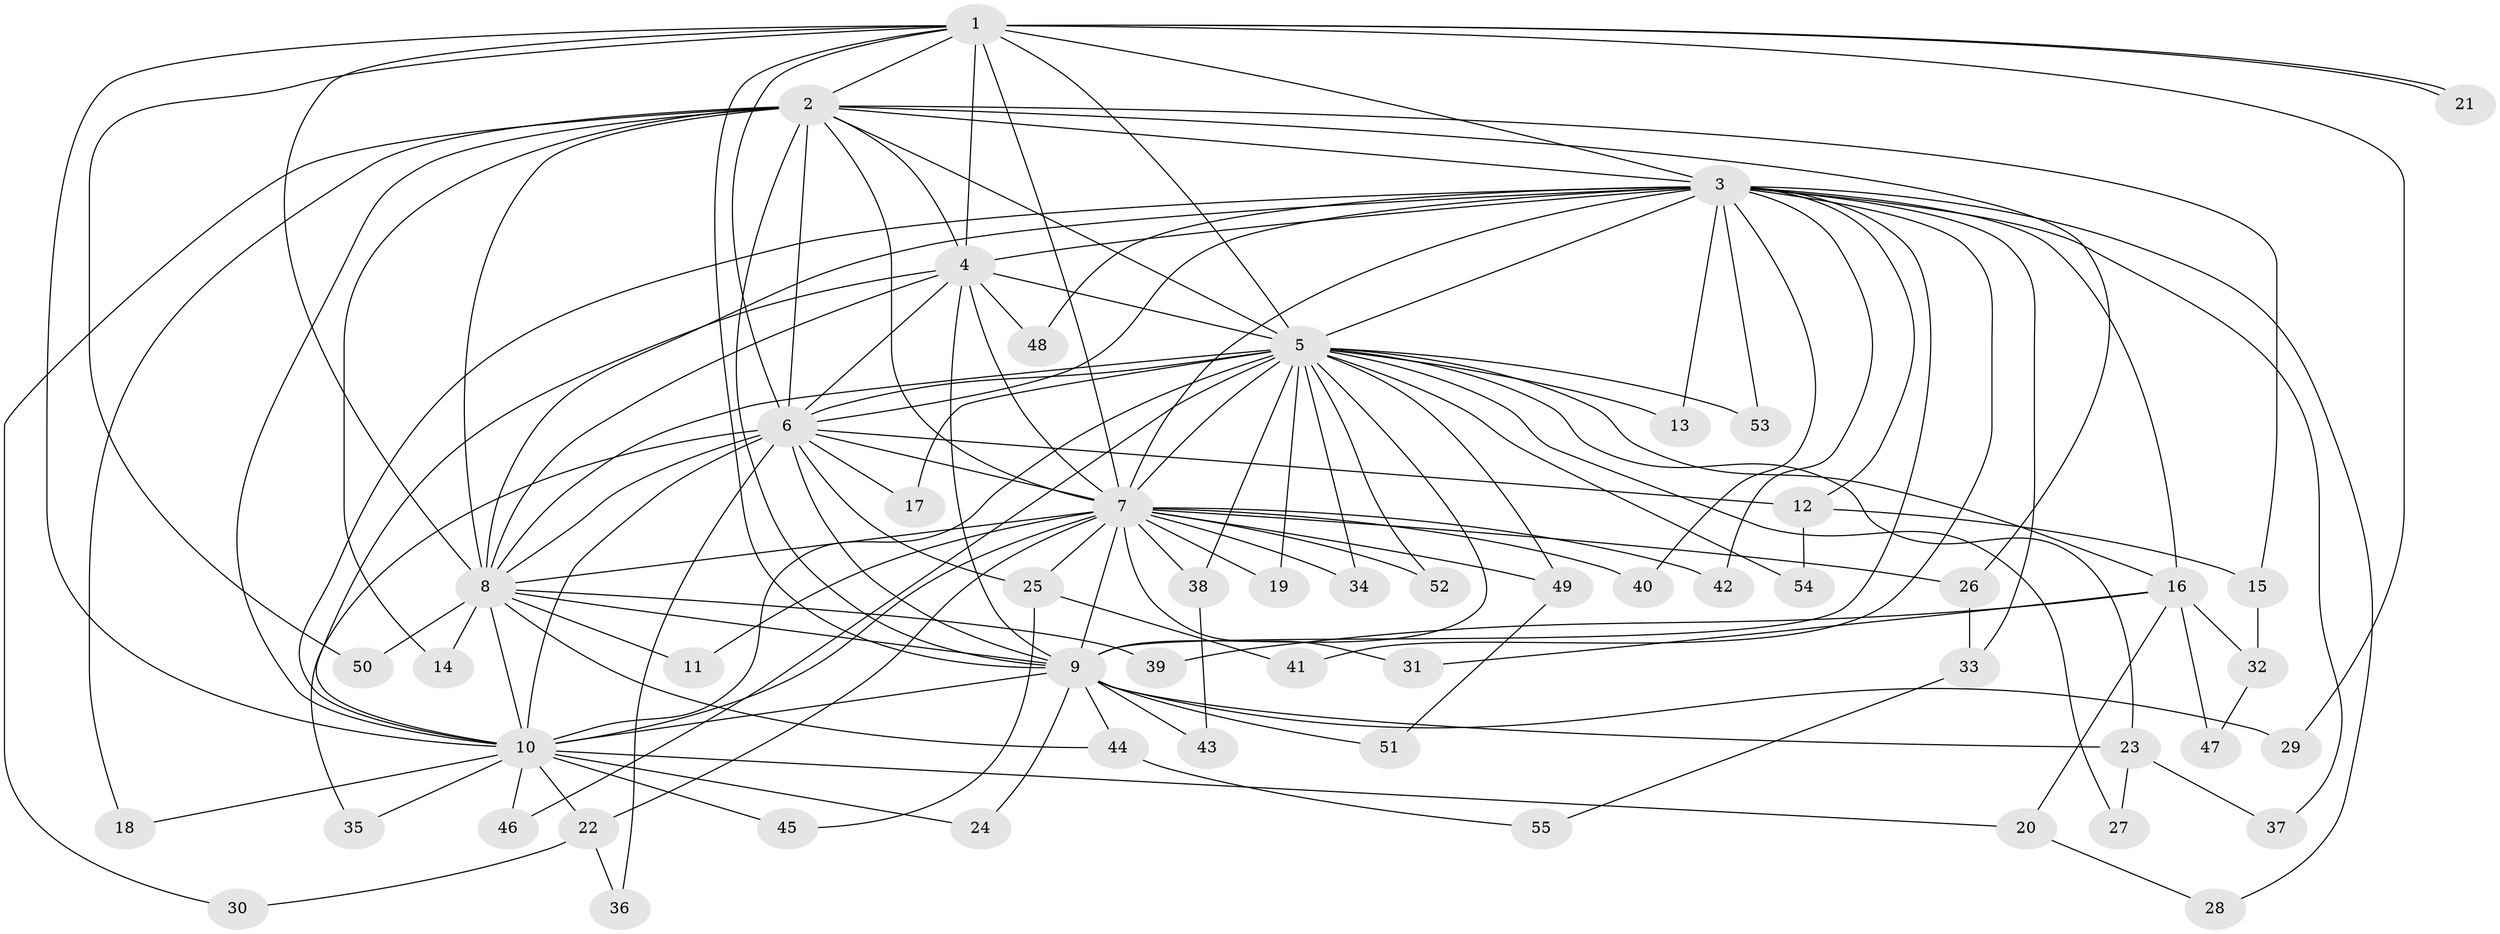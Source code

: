 // coarse degree distribution, {1: 0.8125, 10: 0.0625, 2: 0.0625, 7: 0.0625}
// Generated by graph-tools (version 1.1) at 2025/48/03/04/25 21:48:05]
// undirected, 55 vertices, 135 edges
graph export_dot {
graph [start="1"]
  node [color=gray90,style=filled];
  1;
  2;
  3;
  4;
  5;
  6;
  7;
  8;
  9;
  10;
  11;
  12;
  13;
  14;
  15;
  16;
  17;
  18;
  19;
  20;
  21;
  22;
  23;
  24;
  25;
  26;
  27;
  28;
  29;
  30;
  31;
  32;
  33;
  34;
  35;
  36;
  37;
  38;
  39;
  40;
  41;
  42;
  43;
  44;
  45;
  46;
  47;
  48;
  49;
  50;
  51;
  52;
  53;
  54;
  55;
  1 -- 2;
  1 -- 3;
  1 -- 4;
  1 -- 5;
  1 -- 6;
  1 -- 7;
  1 -- 8;
  1 -- 9;
  1 -- 10;
  1 -- 21;
  1 -- 21;
  1 -- 29;
  1 -- 50;
  2 -- 3;
  2 -- 4;
  2 -- 5;
  2 -- 6;
  2 -- 7;
  2 -- 8;
  2 -- 9;
  2 -- 10;
  2 -- 14;
  2 -- 15;
  2 -- 18;
  2 -- 26;
  2 -- 30;
  3 -- 4;
  3 -- 5;
  3 -- 6;
  3 -- 7;
  3 -- 8;
  3 -- 9;
  3 -- 10;
  3 -- 12;
  3 -- 13;
  3 -- 16;
  3 -- 28;
  3 -- 33;
  3 -- 37;
  3 -- 40;
  3 -- 41;
  3 -- 42;
  3 -- 48;
  3 -- 53;
  4 -- 5;
  4 -- 6;
  4 -- 7;
  4 -- 8;
  4 -- 9;
  4 -- 10;
  4 -- 48;
  5 -- 6;
  5 -- 7;
  5 -- 8;
  5 -- 9;
  5 -- 10;
  5 -- 13;
  5 -- 16;
  5 -- 17;
  5 -- 19;
  5 -- 23;
  5 -- 27;
  5 -- 34;
  5 -- 38;
  5 -- 46;
  5 -- 49;
  5 -- 52;
  5 -- 53;
  5 -- 54;
  6 -- 7;
  6 -- 8;
  6 -- 9;
  6 -- 10;
  6 -- 12;
  6 -- 17;
  6 -- 25;
  6 -- 35;
  6 -- 36;
  7 -- 8;
  7 -- 9;
  7 -- 10;
  7 -- 11;
  7 -- 19;
  7 -- 22;
  7 -- 25;
  7 -- 26;
  7 -- 31;
  7 -- 34;
  7 -- 38;
  7 -- 40;
  7 -- 42;
  7 -- 49;
  7 -- 52;
  8 -- 9;
  8 -- 10;
  8 -- 11;
  8 -- 14;
  8 -- 39;
  8 -- 44;
  8 -- 50;
  9 -- 10;
  9 -- 23;
  9 -- 24;
  9 -- 29;
  9 -- 43;
  9 -- 44;
  9 -- 51;
  10 -- 18;
  10 -- 20;
  10 -- 22;
  10 -- 24;
  10 -- 35;
  10 -- 45;
  10 -- 46;
  12 -- 15;
  12 -- 54;
  15 -- 32;
  16 -- 20;
  16 -- 31;
  16 -- 32;
  16 -- 39;
  16 -- 47;
  20 -- 28;
  22 -- 30;
  22 -- 36;
  23 -- 27;
  23 -- 37;
  25 -- 41;
  25 -- 45;
  26 -- 33;
  32 -- 47;
  33 -- 55;
  38 -- 43;
  44 -- 55;
  49 -- 51;
}
